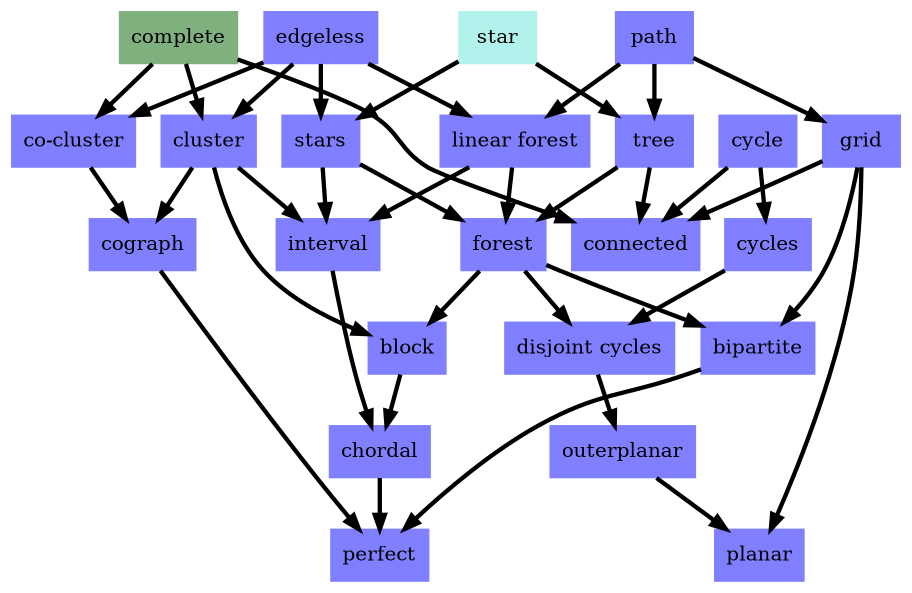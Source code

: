 digraph dif_inclusions_mHtXUU {
	node [color=lightblue2 style=filled]
	margin=0.04 size="6,6"
	"n_skQuFN" [label="linear forest" URL="/parameters/html/skQuFN" color="#7f7fff" shape=box]
	"n_lfYXuK" [label="grid" URL="/parameters/html/lfYXuK" color="#7f7fff" shape=box]
	"n_EhdXNA" [label="complete" URL="/parameters/html/EhdXNA" color="#7fb17f" shape=box]
	"n_rJyICu" [label="tree" URL="/parameters/html/rJyICu" color="#7f7fff" shape=box]
	"n_RmssrZ" [label="perfect" URL="/parameters/html/RmssrZ" color="#7f7fff" shape=box]
	"n_Cv1PaJ" [label="chordal" URL="/parameters/html/Cv1PaJ" color="#7f7fff" shape=box]
	"n_2iJr52" [label="cycles" URL="/parameters/html/2iJr52" color="#7f7fff" shape=box]
	"n_KlMP0i" [label="connected" URL="/parameters/html/KlMP0i" color="#7f7fff" shape=box]
	"n_ryPlqz" [label="path" URL="/parameters/html/ryPlqz" color="#7f7fff" shape=box]
	"n_QrxQsH" [label="block" URL="/parameters/html/QrxQsH" color="#7f7fff" shape=box]
	"n_Ti0asF" [label="cycle" URL="/parameters/html/Ti0asF" color="#7f7fff" shape=box]
	"n_9Qd0Mx" [label="cograph" URL="/parameters/html/9Qd0Mx" color="#7f7fff" shape=box]
	"n_AGnF5Z" [label="disjoint cycles" URL="/parameters/html/AGnF5Z" color="#7f7fff" shape=box]
	"n_0oCyaG" [label="outerplanar" URL="/parameters/html/0oCyaG" color="#7f7fff" shape=box]
	"n_WAU7vf" [label="cluster" URL="/parameters/html/WAU7vf" color="#7f7fff" shape=box]
	"n_loZ5LD" [label="planar" URL="/parameters/html/loZ5LD" color="#7f7fff" shape=box]
	"n_10JR3F" [label="stars" URL="/parameters/html/10JR3F" color="#7f7fff" shape=box]
	"n_JngPPm" [label="forest" URL="/parameters/html/JngPPm" color="#7f7fff" shape=box]
	"n_p5skoj" [label="interval" URL="/parameters/html/p5skoj" color="#7f7fff" shape=box]
	"n_cLHJkW" [label="bipartite" URL="/parameters/html/cLHJkW" color="#7f7fff" shape=box]
	"n_LsiBbX" [label="edgeless" URL="/parameters/html/LsiBbX" color="#7f7fff" shape=box]
	"n_7HR4uV" [label="co-cluster" URL="/parameters/html/7HR4uV" color="#7f7fff" shape=box]
	"n_CortlU" [label="star" URL="/parameters/html/CortlU" color="#b2f2ec" shape=box]
	"n_LsiBbX" -> "n_skQuFN" [label="" decorate=true lblstyle="above, sloped" weight="100" penwidth="3.0"]
	"n_EhdXNA" -> "n_KlMP0i" [label="" decorate=true lblstyle="above, sloped" weight="100" penwidth="3.0"]
	"n_CortlU" -> "n_rJyICu" [label="" decorate=true lblstyle="above, sloped" weight="100" penwidth="3.0"]
	"n_10JR3F" -> "n_p5skoj" [label="" decorate=true lblstyle="above, sloped" weight="100" penwidth="3.0"]
	"n_ryPlqz" -> "n_rJyICu" [label="" decorate=true lblstyle="above, sloped" weight="100" penwidth="3.0"]
	"n_ryPlqz" -> "n_skQuFN" [label="" decorate=true lblstyle="above, sloped" weight="100" penwidth="3.0"]
	"n_EhdXNA" -> "n_WAU7vf" [label="" decorate=true lblstyle="above, sloped" weight="100" penwidth="3.0"]
	"n_JngPPm" -> "n_AGnF5Z" [label="" decorate=true lblstyle="above, sloped" weight="100" penwidth="3.0"]
	"n_lfYXuK" -> "n_cLHJkW" [label="" decorate=true lblstyle="above, sloped" weight="100" penwidth="3.0"]
	"n_lfYXuK" -> "n_loZ5LD" [label="" decorate=true lblstyle="above, sloped" weight="100" penwidth="3.0"]
	"n_skQuFN" -> "n_p5skoj" [label="" decorate=true lblstyle="above, sloped" weight="100" penwidth="3.0"]
	"n_LsiBbX" -> "n_WAU7vf" [label="" decorate=true lblstyle="above, sloped" weight="100" penwidth="3.0"]
	"n_p5skoj" -> "n_Cv1PaJ" [label="" decorate=true lblstyle="above, sloped" weight="100" penwidth="3.0"]
	"n_Ti0asF" -> "n_KlMP0i" [label="" decorate=true lblstyle="above, sloped" weight="100" penwidth="3.0"]
	"n_Cv1PaJ" -> "n_RmssrZ" [label="" decorate=true lblstyle="above, sloped" weight="100" penwidth="3.0"]
	"n_JngPPm" -> "n_cLHJkW" [label="" decorate=true lblstyle="above, sloped" weight="100" penwidth="3.0"]
	"n_9Qd0Mx" -> "n_RmssrZ" [label="" decorate=true lblstyle="above, sloped" weight="100" penwidth="3.0"]
	"n_WAU7vf" -> "n_9Qd0Mx" [label="" decorate=true lblstyle="above, sloped" weight="100" penwidth="3.0"]
	"n_Ti0asF" -> "n_2iJr52" [label="" decorate=true lblstyle="above, sloped" weight="100" penwidth="3.0"]
	"n_cLHJkW" -> "n_RmssrZ" [label="" decorate=true lblstyle="above, sloped" weight="100" penwidth="3.0"]
	"n_WAU7vf" -> "n_QrxQsH" [label="" decorate=true lblstyle="above, sloped" weight="100" penwidth="3.0"]
	"n_JngPPm" -> "n_QrxQsH" [label="" decorate=true lblstyle="above, sloped" weight="100" penwidth="3.0"]
	"n_ryPlqz" -> "n_lfYXuK" [label="" decorate=true lblstyle="above, sloped" weight="100" penwidth="3.0"]
	"n_lfYXuK" -> "n_KlMP0i" [label="" decorate=true lblstyle="above, sloped" weight="100" penwidth="3.0"]
	"n_10JR3F" -> "n_JngPPm" [label="" decorate=true lblstyle="above, sloped" weight="100" penwidth="3.0"]
	"n_0oCyaG" -> "n_loZ5LD" [label="" decorate=true lblstyle="above, sloped" weight="100" penwidth="3.0"]
	"n_rJyICu" -> "n_JngPPm" [label="" decorate=true lblstyle="above, sloped" weight="100" penwidth="3.0"]
	"n_EhdXNA" -> "n_7HR4uV" [label="" decorate=true lblstyle="above, sloped" weight="100" penwidth="3.0"]
	"n_rJyICu" -> "n_KlMP0i" [label="" decorate=true lblstyle="above, sloped" weight="100" penwidth="3.0"]
	"n_LsiBbX" -> "n_10JR3F" [label="" decorate=true lblstyle="above, sloped" weight="100" penwidth="3.0"]
	"n_2iJr52" -> "n_AGnF5Z" [label="" decorate=true lblstyle="above, sloped" weight="100" penwidth="3.0"]
	"n_7HR4uV" -> "n_9Qd0Mx" [label="" decorate=true lblstyle="above, sloped" weight="100" penwidth="3.0"]
	"n_CortlU" -> "n_10JR3F" [label="" decorate=true lblstyle="above, sloped" weight="100" penwidth="3.0"]
	"n_AGnF5Z" -> "n_0oCyaG" [label="" decorate=true lblstyle="above, sloped" weight="100" penwidth="3.0"]
	"n_QrxQsH" -> "n_Cv1PaJ" [label="" decorate=true lblstyle="above, sloped" weight="100" penwidth="3.0"]
	"n_LsiBbX" -> "n_7HR4uV" [label="" decorate=true lblstyle="above, sloped" weight="100" penwidth="3.0"]
	"n_skQuFN" -> "n_JngPPm" [label="" decorate=true lblstyle="above, sloped" weight="100" penwidth="3.0"]
	"n_WAU7vf" -> "n_p5skoj" [label="" decorate=true lblstyle="above, sloped" weight="100" penwidth="3.0"]
}
